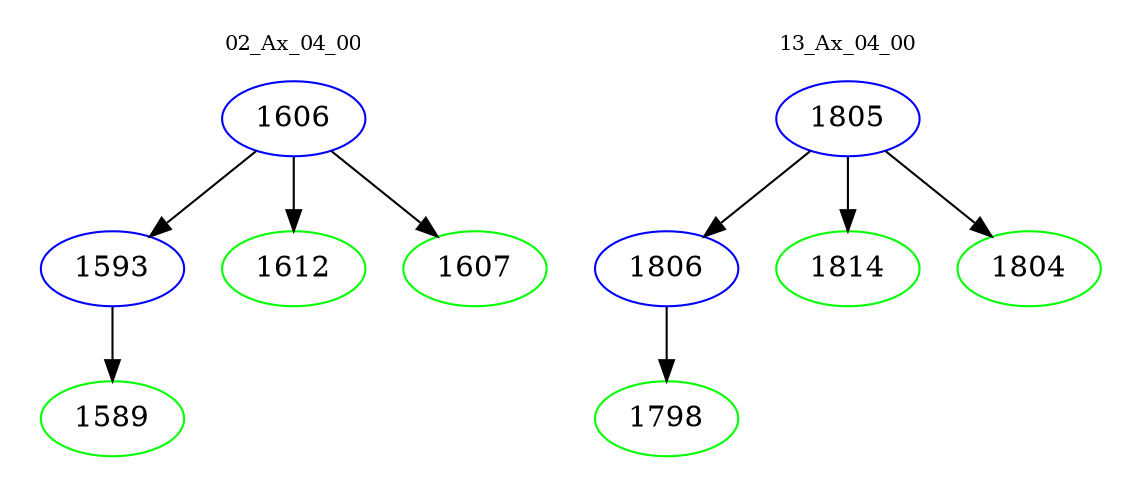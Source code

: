 digraph{
subgraph cluster_0 {
color = white
label = "02_Ax_04_00";
fontsize=10;
T0_1606 [label="1606", color="blue"]
T0_1606 -> T0_1593 [color="black"]
T0_1593 [label="1593", color="blue"]
T0_1593 -> T0_1589 [color="black"]
T0_1589 [label="1589", color="green"]
T0_1606 -> T0_1612 [color="black"]
T0_1612 [label="1612", color="green"]
T0_1606 -> T0_1607 [color="black"]
T0_1607 [label="1607", color="green"]
}
subgraph cluster_1 {
color = white
label = "13_Ax_04_00";
fontsize=10;
T1_1805 [label="1805", color="blue"]
T1_1805 -> T1_1806 [color="black"]
T1_1806 [label="1806", color="blue"]
T1_1806 -> T1_1798 [color="black"]
T1_1798 [label="1798", color="green"]
T1_1805 -> T1_1814 [color="black"]
T1_1814 [label="1814", color="green"]
T1_1805 -> T1_1804 [color="black"]
T1_1804 [label="1804", color="green"]
}
}
